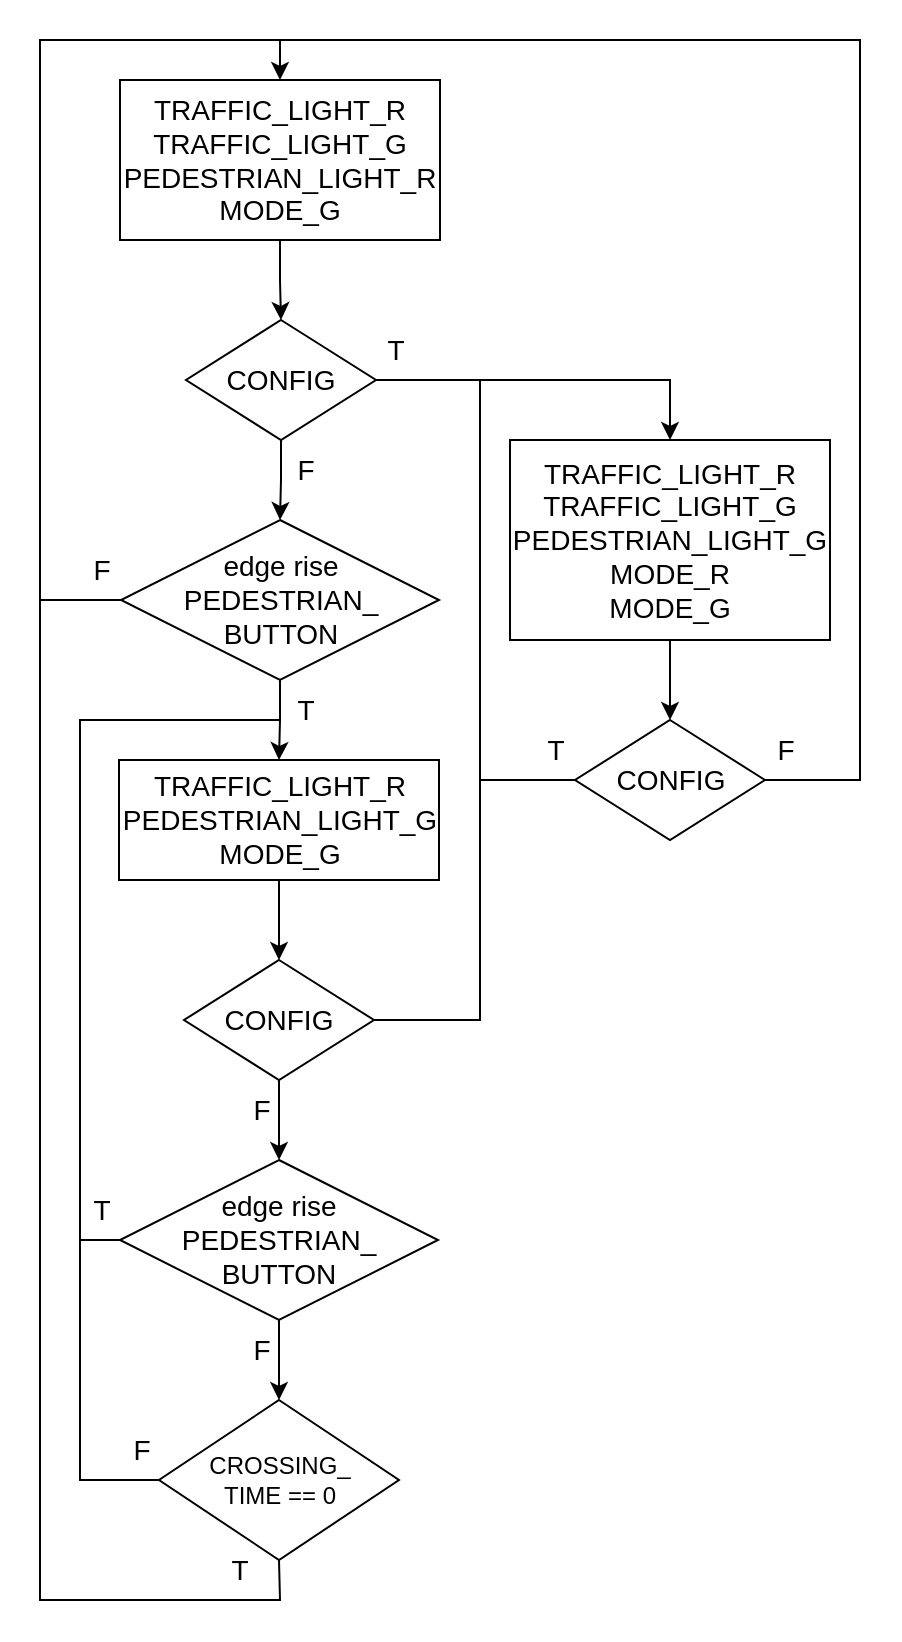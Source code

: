 <?xml version="1.0" encoding="UTF-8"?>
<mxfile version="24.4.4" type="device">
  <diagram id="i2WykhCaVZXRe_rqQTYT" name="Page-1">
    <mxGraphModel dx="880" dy="434" grid="1" gridSize="10" guides="1" tooltips="1" connect="1" arrows="1" fold="1" page="1" pageScale="1" pageWidth="827" pageHeight="1169" math="0" shadow="0">
      <root>
        <mxCell id="0" />
        <mxCell id="1" parent="0" />
        <mxCell id="Zp_-aZVynQkVbPPxiM5z-57" value="" style="rounded=0;whiteSpace=wrap;html=1;strokeColor=none;fillColor=none;" parent="1" vertex="1">
          <mxGeometry x="120" y="20" width="450" height="820" as="geometry" />
        </mxCell>
        <mxCell id="Zp_-aZVynQkVbPPxiM5z-8" value="" style="edgeStyle=orthogonalEdgeStyle;rounded=0;orthogonalLoop=1;jettySize=auto;html=1;" parent="1" source="Zp_-aZVynQkVbPPxiM5z-2" target="Zp_-aZVynQkVbPPxiM5z-7" edge="1">
          <mxGeometry relative="1" as="geometry" />
        </mxCell>
        <mxCell id="Zp_-aZVynQkVbPPxiM5z-2" value="&lt;font style=&quot;font-size: 14px;&quot;&gt;TRAFFIC_LIGHT_R&lt;/font&gt;&lt;div style=&quot;font-size: 14px;&quot;&gt;&lt;font style=&quot;font-size: 14px;&quot;&gt;TRAFFIC_LIGHT_G&lt;/font&gt;&lt;/div&gt;&lt;div style=&quot;font-size: 14px;&quot;&gt;&lt;font style=&quot;font-size: 14px;&quot;&gt;PEDESTRIAN_LIGHT_R&lt;/font&gt;&lt;/div&gt;&lt;div style=&quot;font-size: 14px;&quot;&gt;&lt;font style=&quot;font-size: 14px;&quot;&gt;MODE_G&lt;/font&gt;&lt;/div&gt;" style="rounded=0;whiteSpace=wrap;html=1;" parent="1" vertex="1">
          <mxGeometry x="180" y="60" width="160" height="80" as="geometry" />
        </mxCell>
        <mxCell id="Zp_-aZVynQkVbPPxiM5z-15" value="" style="edgeStyle=orthogonalEdgeStyle;rounded=0;orthogonalLoop=1;jettySize=auto;html=1;" parent="1" source="Zp_-aZVynQkVbPPxiM5z-3" target="Zp_-aZVynQkVbPPxiM5z-11" edge="1">
          <mxGeometry relative="1" as="geometry" />
        </mxCell>
        <mxCell id="Zp_-aZVynQkVbPPxiM5z-3" value="&lt;span style=&quot;font-size: 14px;&quot;&gt;edge rise&lt;/span&gt;&lt;div&gt;&lt;span style=&quot;font-size: 14px; background-color: initial;&quot;&gt;PEDESTRIAN_&lt;/span&gt;&lt;div&gt;&lt;span style=&quot;font-size: 14px;&quot;&gt;BUTTON&lt;/span&gt;&lt;/div&gt;&lt;/div&gt;" style="rhombus;whiteSpace=wrap;html=1;" parent="1" vertex="1">
          <mxGeometry x="180.5" y="280" width="159" height="80" as="geometry" />
        </mxCell>
        <mxCell id="Zp_-aZVynQkVbPPxiM5z-9" value="" style="edgeStyle=orthogonalEdgeStyle;rounded=0;orthogonalLoop=1;jettySize=auto;html=1;" parent="1" source="Zp_-aZVynQkVbPPxiM5z-7" target="Zp_-aZVynQkVbPPxiM5z-3" edge="1">
          <mxGeometry relative="1" as="geometry" />
        </mxCell>
        <mxCell id="Zp_-aZVynQkVbPPxiM5z-29" style="edgeStyle=orthogonalEdgeStyle;rounded=0;orthogonalLoop=1;jettySize=auto;html=1;entryX=0.5;entryY=0;entryDx=0;entryDy=0;" parent="1" source="Zp_-aZVynQkVbPPxiM5z-7" target="Zp_-aZVynQkVbPPxiM5z-28" edge="1">
          <mxGeometry relative="1" as="geometry" />
        </mxCell>
        <mxCell id="Zp_-aZVynQkVbPPxiM5z-7" value="&lt;font style=&quot;font-size: 14px;&quot;&gt;CONFIG&lt;/font&gt;" style="rhombus;whiteSpace=wrap;html=1;" parent="1" vertex="1">
          <mxGeometry x="213" y="180" width="95" height="60" as="geometry" />
        </mxCell>
        <mxCell id="Zp_-aZVynQkVbPPxiM5z-10" value="&lt;font style=&quot;font-size: 14px;&quot;&gt;F&lt;/font&gt;" style="text;html=1;align=center;verticalAlign=middle;whiteSpace=wrap;rounded=0;" parent="1" vertex="1">
          <mxGeometry x="262.5" y="240" width="20" height="30" as="geometry" />
        </mxCell>
        <mxCell id="Zp_-aZVynQkVbPPxiM5z-17" value="" style="edgeStyle=orthogonalEdgeStyle;rounded=0;orthogonalLoop=1;jettySize=auto;html=1;" parent="1" source="Zp_-aZVynQkVbPPxiM5z-11" target="Zp_-aZVynQkVbPPxiM5z-16" edge="1">
          <mxGeometry relative="1" as="geometry" />
        </mxCell>
        <mxCell id="Zp_-aZVynQkVbPPxiM5z-11" value="&lt;span style=&quot;font-size: 14px;&quot;&gt;TRAFFIC_LIGHT_R&lt;/span&gt;&lt;div&gt;&lt;span style=&quot;font-size: 14px;&quot;&gt;PEDESTRIAN_LIGHT_G&lt;/span&gt;&lt;span style=&quot;font-size: 14px;&quot;&gt;&lt;br&gt;&lt;/span&gt;&lt;/div&gt;&lt;div&gt;&lt;span style=&quot;font-size: 14px;&quot;&gt;MODE_G&lt;/span&gt;&lt;/div&gt;" style="rounded=0;whiteSpace=wrap;html=1;" parent="1" vertex="1">
          <mxGeometry x="179.5" y="400" width="160" height="60" as="geometry" />
        </mxCell>
        <mxCell id="Zp_-aZVynQkVbPPxiM5z-19" value="" style="edgeStyle=orthogonalEdgeStyle;rounded=0;orthogonalLoop=1;jettySize=auto;html=1;" parent="1" source="Zp_-aZVynQkVbPPxiM5z-16" target="Zp_-aZVynQkVbPPxiM5z-18" edge="1">
          <mxGeometry relative="1" as="geometry" />
        </mxCell>
        <mxCell id="Zp_-aZVynQkVbPPxiM5z-16" value="&lt;font style=&quot;font-size: 14px;&quot;&gt;CONFIG&lt;/font&gt;" style="rhombus;whiteSpace=wrap;html=1;" parent="1" vertex="1">
          <mxGeometry x="212" y="500" width="95" height="60" as="geometry" />
        </mxCell>
        <mxCell id="Zp_-aZVynQkVbPPxiM5z-21" value="" style="edgeStyle=orthogonalEdgeStyle;rounded=0;orthogonalLoop=1;jettySize=auto;html=1;entryX=0.5;entryY=0;entryDx=0;entryDy=0;" parent="1" source="Zp_-aZVynQkVbPPxiM5z-18" target="Zp_-aZVynQkVbPPxiM5z-20" edge="1">
          <mxGeometry relative="1" as="geometry">
            <mxPoint x="259.5" y="720" as="targetPoint" />
          </mxGeometry>
        </mxCell>
        <mxCell id="Zp_-aZVynQkVbPPxiM5z-18" value="&lt;span style=&quot;font-size: 14px;&quot;&gt;edge rise&lt;/span&gt;&lt;div&gt;&lt;span style=&quot;font-size: 14px; background-color: initial;&quot;&gt;PEDESTRIAN_&lt;/span&gt;&lt;div&gt;&lt;span style=&quot;font-size: 14px;&quot;&gt;BUTTON&lt;/span&gt;&lt;/div&gt;&lt;/div&gt;" style="rhombus;whiteSpace=wrap;html=1;" parent="1" vertex="1">
          <mxGeometry x="180" y="600" width="159" height="80" as="geometry" />
        </mxCell>
        <mxCell id="Zp_-aZVynQkVbPPxiM5z-20" value="CROSSING_&lt;div&gt;TIME == 0&lt;/div&gt;" style="rhombus;whiteSpace=wrap;html=1;" parent="1" vertex="1">
          <mxGeometry x="199.5" y="720" width="120" height="80" as="geometry" />
        </mxCell>
        <mxCell id="Zp_-aZVynQkVbPPxiM5z-25" value="" style="endArrow=none;html=1;rounded=0;entryX=0.5;entryY=1;entryDx=0;entryDy=0;startArrow=classic;startFill=1;" parent="1" target="Zp_-aZVynQkVbPPxiM5z-20" edge="1">
          <mxGeometry width="50" height="50" relative="1" as="geometry">
            <mxPoint x="260" y="60" as="sourcePoint" />
            <mxPoint x="199" y="780" as="targetPoint" />
            <Array as="points">
              <mxPoint x="260" y="40" />
              <mxPoint x="140" y="40" />
              <mxPoint x="140" y="820" />
              <mxPoint x="260" y="820" />
            </Array>
          </mxGeometry>
        </mxCell>
        <mxCell id="Zp_-aZVynQkVbPPxiM5z-31" value="" style="edgeStyle=orthogonalEdgeStyle;rounded=0;orthogonalLoop=1;jettySize=auto;html=1;" parent="1" source="Zp_-aZVynQkVbPPxiM5z-28" target="Zp_-aZVynQkVbPPxiM5z-30" edge="1">
          <mxGeometry relative="1" as="geometry" />
        </mxCell>
        <mxCell id="Zp_-aZVynQkVbPPxiM5z-28" value="&lt;font style=&quot;font-size: 14px;&quot;&gt;TRAFFIC_LIGHT_R&lt;/font&gt;&lt;div style=&quot;font-size: 14px;&quot;&gt;TRAFFIC_LIGHT_G&lt;/div&gt;&lt;div style=&quot;font-size: 14px;&quot;&gt;PEDESTRIAN_LIGHT_G&lt;/div&gt;&lt;div style=&quot;font-size: 14px;&quot;&gt;MODE_R&lt;/div&gt;&lt;div style=&quot;font-size: 14px;&quot;&gt;MODE_G&lt;/div&gt;" style="rounded=0;whiteSpace=wrap;html=1;" parent="1" vertex="1">
          <mxGeometry x="375" y="240" width="160" height="100" as="geometry" />
        </mxCell>
        <mxCell id="Zp_-aZVynQkVbPPxiM5z-30" value="&lt;font style=&quot;font-size: 14px;&quot;&gt;CONFIG&lt;/font&gt;" style="rhombus;whiteSpace=wrap;html=1;" parent="1" vertex="1">
          <mxGeometry x="407.5" y="380" width="95" height="60" as="geometry" />
        </mxCell>
        <mxCell id="Zp_-aZVynQkVbPPxiM5z-32" value="" style="endArrow=none;html=1;rounded=0;exitX=1;exitY=0.5;exitDx=0;exitDy=0;" parent="1" source="Zp_-aZVynQkVbPPxiM5z-30" edge="1">
          <mxGeometry width="50" height="50" relative="1" as="geometry">
            <mxPoint x="550" y="430" as="sourcePoint" />
            <mxPoint x="260" y="40" as="targetPoint" />
            <Array as="points">
              <mxPoint x="550" y="410" />
              <mxPoint x="550" y="40" />
            </Array>
          </mxGeometry>
        </mxCell>
        <mxCell id="Zp_-aZVynQkVbPPxiM5z-39" value="&lt;font style=&quot;font-size: 14px;&quot;&gt;T&lt;/font&gt;" style="text;html=1;align=center;verticalAlign=middle;whiteSpace=wrap;rounded=0;" parent="1" vertex="1">
          <mxGeometry x="160.5" y="610" width="20" height="30" as="geometry" />
        </mxCell>
        <mxCell id="Zp_-aZVynQkVbPPxiM5z-40" value="&lt;font style=&quot;font-size: 14px;&quot;&gt;T&lt;/font&gt;" style="text;html=1;align=center;verticalAlign=middle;whiteSpace=wrap;rounded=0;" parent="1" vertex="1">
          <mxGeometry x="308" y="180" width="20" height="30" as="geometry" />
        </mxCell>
        <mxCell id="Zp_-aZVynQkVbPPxiM5z-41" value="&lt;font style=&quot;font-size: 14px;&quot;&gt;F&lt;/font&gt;" style="text;html=1;align=center;verticalAlign=middle;whiteSpace=wrap;rounded=0;" parent="1" vertex="1">
          <mxGeometry x="240.5" y="560" width="20" height="30" as="geometry" />
        </mxCell>
        <mxCell id="Zp_-aZVynQkVbPPxiM5z-43" value="" style="endArrow=none;html=1;rounded=0;entryX=0;entryY=0.5;entryDx=0;entryDy=0;" parent="1" target="Zp_-aZVynQkVbPPxiM5z-3" edge="1">
          <mxGeometry width="50" height="50" relative="1" as="geometry">
            <mxPoint x="140" y="320" as="sourcePoint" />
            <mxPoint x="170" y="490" as="targetPoint" />
          </mxGeometry>
        </mxCell>
        <mxCell id="Zp_-aZVynQkVbPPxiM5z-48" value="&lt;font style=&quot;font-size: 14px;&quot;&gt;F&lt;/font&gt;" style="text;html=1;align=center;verticalAlign=middle;whiteSpace=wrap;rounded=0;" parent="1" vertex="1">
          <mxGeometry x="240.5" y="680" width="20" height="30" as="geometry" />
        </mxCell>
        <mxCell id="Zp_-aZVynQkVbPPxiM5z-49" value="&lt;font style=&quot;font-size: 14px;&quot;&gt;T&lt;/font&gt;" style="text;html=1;align=center;verticalAlign=middle;whiteSpace=wrap;rounded=0;" parent="1" vertex="1">
          <mxGeometry x="262.5" y="360" width="20" height="30" as="geometry" />
        </mxCell>
        <mxCell id="Zp_-aZVynQkVbPPxiM5z-50" value="" style="endArrow=none;html=1;rounded=0;entryX=0;entryY=0.5;entryDx=0;entryDy=0;" parent="1" target="Zp_-aZVynQkVbPPxiM5z-30" edge="1">
          <mxGeometry width="50" height="50" relative="1" as="geometry">
            <mxPoint x="360" y="210" as="sourcePoint" />
            <mxPoint x="565" y="230" as="targetPoint" />
            <Array as="points">
              <mxPoint x="360" y="410" />
            </Array>
          </mxGeometry>
        </mxCell>
        <mxCell id="Zp_-aZVynQkVbPPxiM5z-51" value="&lt;font style=&quot;font-size: 14px;&quot;&gt;F&lt;/font&gt;" style="text;html=1;align=center;verticalAlign=middle;whiteSpace=wrap;rounded=0;" parent="1" vertex="1">
          <mxGeometry x="502.5" y="380" width="20" height="30" as="geometry" />
        </mxCell>
        <mxCell id="Zp_-aZVynQkVbPPxiM5z-52" value="&lt;font style=&quot;font-size: 14px;&quot;&gt;T&lt;/font&gt;" style="text;html=1;align=center;verticalAlign=middle;whiteSpace=wrap;rounded=0;" parent="1" vertex="1">
          <mxGeometry x="387.5" y="380" width="20" height="30" as="geometry" />
        </mxCell>
        <mxCell id="Zp_-aZVynQkVbPPxiM5z-56" value="&lt;font style=&quot;font-size: 14px;&quot;&gt;T&lt;/font&gt;" style="text;html=1;align=center;verticalAlign=middle;whiteSpace=wrap;rounded=0;" parent="1" vertex="1">
          <mxGeometry x="230" y="790" width="20" height="30" as="geometry" />
        </mxCell>
        <mxCell id="J6d_X3kzc_UPFSZ_Ns8p-1" value="" style="endArrow=none;html=1;rounded=0;exitX=0;exitY=0.5;exitDx=0;exitDy=0;" parent="1" source="Zp_-aZVynQkVbPPxiM5z-18" edge="1">
          <mxGeometry width="50" height="50" relative="1" as="geometry">
            <mxPoint x="390" y="590" as="sourcePoint" />
            <mxPoint x="260" y="380" as="targetPoint" />
            <Array as="points">
              <mxPoint x="160" y="640" />
              <mxPoint x="160" y="380" />
            </Array>
          </mxGeometry>
        </mxCell>
        <mxCell id="J6d_X3kzc_UPFSZ_Ns8p-2" value="" style="endArrow=none;html=1;rounded=0;entryX=0;entryY=0.5;entryDx=0;entryDy=0;" parent="1" target="Zp_-aZVynQkVbPPxiM5z-20" edge="1">
          <mxGeometry width="50" height="50" relative="1" as="geometry">
            <mxPoint x="160" y="640" as="sourcePoint" />
            <mxPoint x="440" y="680" as="targetPoint" />
            <Array as="points">
              <mxPoint x="160" y="760" />
            </Array>
          </mxGeometry>
        </mxCell>
        <mxCell id="J6d_X3kzc_UPFSZ_Ns8p-3" value="&lt;font style=&quot;font-size: 14px;&quot;&gt;F&lt;/font&gt;" style="text;html=1;align=center;verticalAlign=middle;whiteSpace=wrap;rounded=0;" parent="1" vertex="1">
          <mxGeometry x="180.5" y="730" width="20" height="30" as="geometry" />
        </mxCell>
        <mxCell id="J6d_X3kzc_UPFSZ_Ns8p-4" value="&lt;font style=&quot;font-size: 14px;&quot;&gt;F&lt;/font&gt;" style="text;html=1;align=center;verticalAlign=middle;whiteSpace=wrap;rounded=0;" parent="1" vertex="1">
          <mxGeometry x="160.5" y="290" width="20" height="30" as="geometry" />
        </mxCell>
        <mxCell id="J6d_X3kzc_UPFSZ_Ns8p-5" value="" style="endArrow=none;html=1;rounded=0;exitX=1;exitY=0.5;exitDx=0;exitDy=0;" parent="1" source="Zp_-aZVynQkVbPPxiM5z-16" edge="1">
          <mxGeometry width="50" height="50" relative="1" as="geometry">
            <mxPoint x="390" y="450" as="sourcePoint" />
            <mxPoint x="360" y="410" as="targetPoint" />
            <Array as="points">
              <mxPoint x="360" y="530" />
            </Array>
          </mxGeometry>
        </mxCell>
      </root>
    </mxGraphModel>
  </diagram>
</mxfile>
